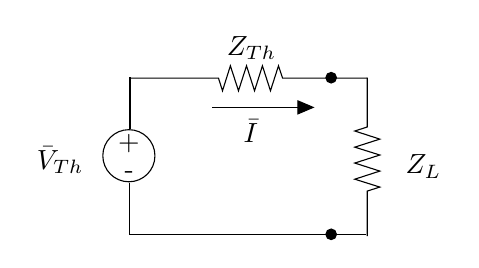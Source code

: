 \begin{tikzpicture}[y=-1cm]
\sf
\draw[black] (5.989,2.173) -- (5.222,2.173) -- (4.916,2.173) -- (4.864,2.016) -- (4.762,2.333) -- (4.66,2.016) -- (4.56,2.333) -- (4.458,2.016) -- (4.356,2.333) -- (4.253,2.016) -- (4.153,2.333) -- (4.102,2.173) -- (3.793,2.173) -- (2.989,2.173);
\draw[black] (5.991,2.167) -- (5.991,2.793) -- (5.833,2.844) -- (6.151,2.947) -- (5.833,3.049) -- (6.151,3.149) -- (5.833,3.251) -- (6.151,3.353) -- (5.833,3.456) -- (6.151,3.556) -- (5.991,3.607) -- (5.991,4.178);
\draw[black] (2.964,3.158) circle (0.331cm);
\path (2.964,3.087) node[text=black,anchor=base] {+};
\path (2.969,3.449) node[text=black,anchor=base] {-};
\draw[black] (2.967,3.5) -- (2.967,4.156) -- (5.978,4.156);
\draw[black] (2.978,2.822) -- (2.978,2.156);
\filldraw[black] (5.533,2.167) circle (0.067cm);
\filldraw[black] (5.533,4.156) circle (0.067cm);
\path (6.356,3.389) node[text=black,anchor=base west] {$Z_L$};
\path (4.522,1.889) node[text=black,anchor=base] {$Z_{Th}$};
\draw[arrows=-triangle 45,black] (4.022,2.544) -- (5.322,2.544);
\path (2.511,3.333) node[text=black,anchor=base east] {$\bar{V}_{Th}$};
\path (4.511,2.989) node[text=black,anchor=base] {$\bar{I}$};

\end{tikzpicture}%

%% Configure (x)emacs for this file ...
%% Local Variables:
%% mode: latex
%% End: